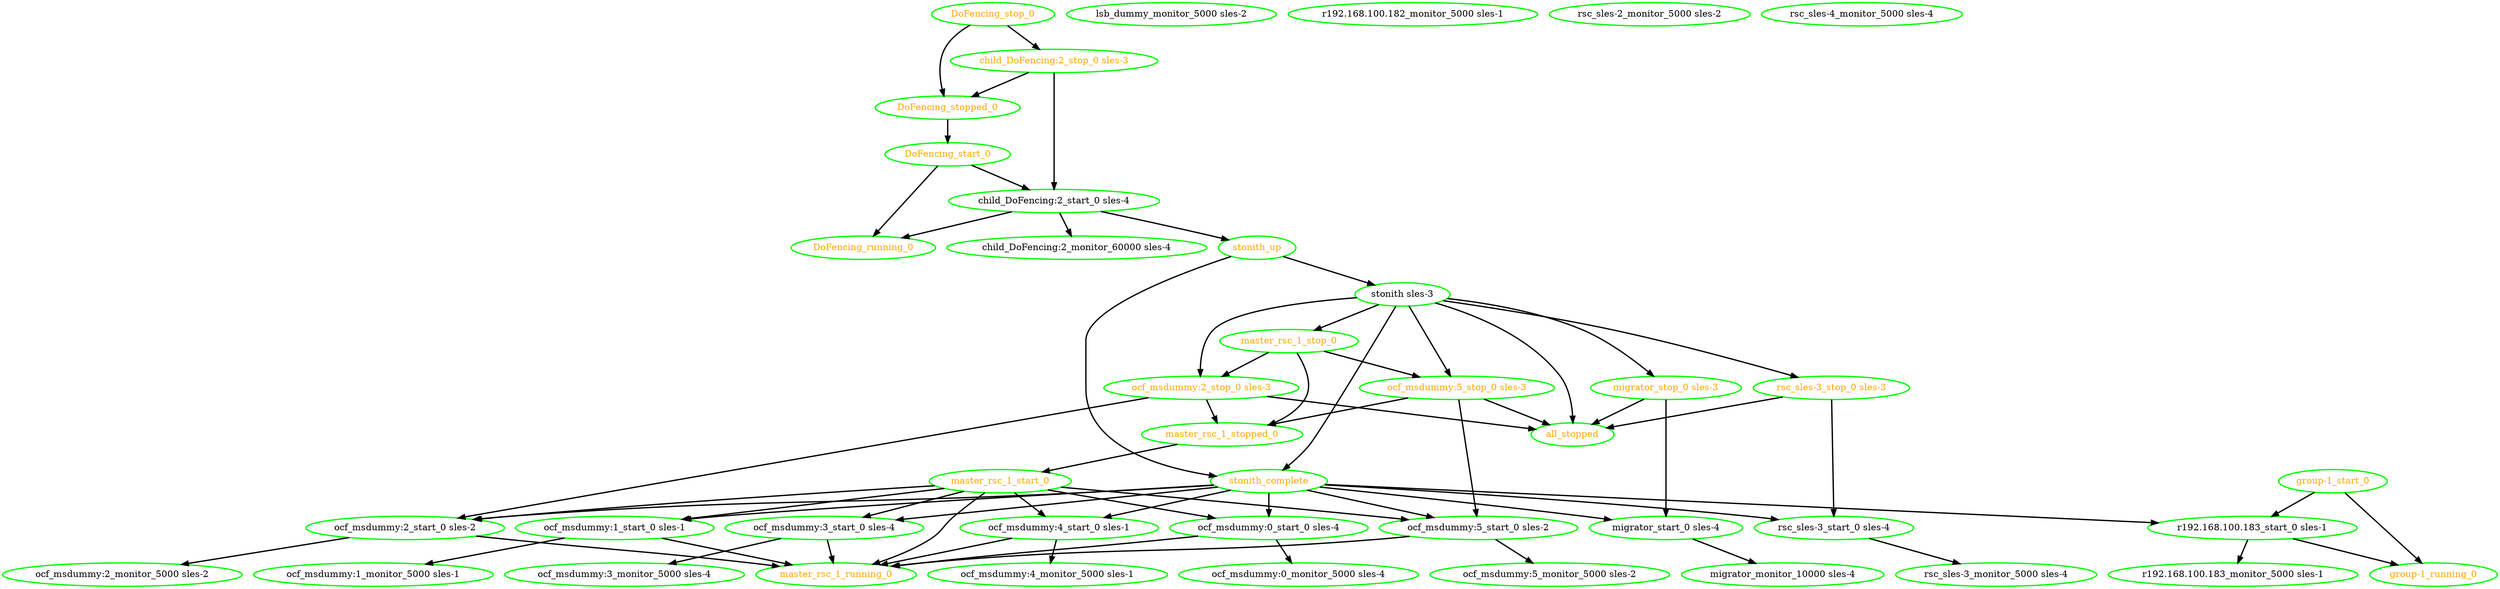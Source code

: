 digraph "g" {
"DoFencing_running_0" [ style=bold color="green" fontcolor="orange" ]
"DoFencing_start_0" -> "DoFencing_running_0" [ style = bold]
"DoFencing_start_0" -> "child_DoFencing:2_start_0 sles-4" [ style = bold]
"DoFencing_start_0" [ style=bold color="green" fontcolor="orange" ]
"DoFencing_stop_0" -> "DoFencing_stopped_0" [ style = bold]
"DoFencing_stop_0" -> "child_DoFencing:2_stop_0 sles-3" [ style = bold]
"DoFencing_stop_0" [ style=bold color="green" fontcolor="orange" ]
"DoFencing_stopped_0" -> "DoFencing_start_0" [ style = bold]
"DoFencing_stopped_0" [ style=bold color="green" fontcolor="orange" ]
"all_stopped" [ style=bold color="green" fontcolor="orange" ]
"child_DoFencing:2_monitor_60000 sles-4" [ style=bold color="green" fontcolor="black" ]
"child_DoFencing:2_start_0 sles-4" -> "DoFencing_running_0" [ style = bold]
"child_DoFencing:2_start_0 sles-4" -> "child_DoFencing:2_monitor_60000 sles-4" [ style = bold]
"child_DoFencing:2_start_0 sles-4" -> "stonith_up" [ style = bold]
"child_DoFencing:2_start_0 sles-4" [ style=bold color="green" fontcolor="black" ]
"child_DoFencing:2_stop_0 sles-3" -> "DoFencing_stopped_0" [ style = bold]
"child_DoFencing:2_stop_0 sles-3" -> "child_DoFencing:2_start_0 sles-4" [ style = bold]
"child_DoFencing:2_stop_0 sles-3" [ style=bold color="green" fontcolor="orange" ]
"group-1_running_0" [ style=bold color="green" fontcolor="orange" ]
"group-1_start_0" -> "group-1_running_0" [ style = bold]
"group-1_start_0" -> "r192.168.100.183_start_0 sles-1" [ style = bold]
"group-1_start_0" [ style=bold color="green" fontcolor="orange" ]
"lsb_dummy_monitor_5000 sles-2" [ style=bold color="green" fontcolor="black" ]
"master_rsc_1_running_0" [ style=bold color="green" fontcolor="orange" ]
"master_rsc_1_start_0" -> "master_rsc_1_running_0" [ style = bold]
"master_rsc_1_start_0" -> "ocf_msdummy:0_start_0 sles-4" [ style = bold]
"master_rsc_1_start_0" -> "ocf_msdummy:1_start_0 sles-1" [ style = bold]
"master_rsc_1_start_0" -> "ocf_msdummy:2_start_0 sles-2" [ style = bold]
"master_rsc_1_start_0" -> "ocf_msdummy:3_start_0 sles-4" [ style = bold]
"master_rsc_1_start_0" -> "ocf_msdummy:4_start_0 sles-1" [ style = bold]
"master_rsc_1_start_0" -> "ocf_msdummy:5_start_0 sles-2" [ style = bold]
"master_rsc_1_start_0" [ style=bold color="green" fontcolor="orange" ]
"master_rsc_1_stop_0" -> "master_rsc_1_stopped_0" [ style = bold]
"master_rsc_1_stop_0" -> "ocf_msdummy:2_stop_0 sles-3" [ style = bold]
"master_rsc_1_stop_0" -> "ocf_msdummy:5_stop_0 sles-3" [ style = bold]
"master_rsc_1_stop_0" [ style=bold color="green" fontcolor="orange" ]
"master_rsc_1_stopped_0" -> "master_rsc_1_start_0" [ style = bold]
"master_rsc_1_stopped_0" [ style=bold color="green" fontcolor="orange" ]
"migrator_monitor_10000 sles-4" [ style=bold color="green" fontcolor="black" ]
"migrator_start_0 sles-4" -> "migrator_monitor_10000 sles-4" [ style = bold]
"migrator_start_0 sles-4" [ style=bold color="green" fontcolor="black" ]
"migrator_stop_0 sles-3" -> "all_stopped" [ style = bold]
"migrator_stop_0 sles-3" -> "migrator_start_0 sles-4" [ style = bold]
"migrator_stop_0 sles-3" [ style=bold color="green" fontcolor="orange" ]
"ocf_msdummy:0_monitor_5000 sles-4" [ style=bold color="green" fontcolor="black" ]
"ocf_msdummy:0_start_0 sles-4" -> "master_rsc_1_running_0" [ style = bold]
"ocf_msdummy:0_start_0 sles-4" -> "ocf_msdummy:0_monitor_5000 sles-4" [ style = bold]
"ocf_msdummy:0_start_0 sles-4" [ style=bold color="green" fontcolor="black" ]
"ocf_msdummy:1_monitor_5000 sles-1" [ style=bold color="green" fontcolor="black" ]
"ocf_msdummy:1_start_0 sles-1" -> "master_rsc_1_running_0" [ style = bold]
"ocf_msdummy:1_start_0 sles-1" -> "ocf_msdummy:1_monitor_5000 sles-1" [ style = bold]
"ocf_msdummy:1_start_0 sles-1" [ style=bold color="green" fontcolor="black" ]
"ocf_msdummy:2_monitor_5000 sles-2" [ style=bold color="green" fontcolor="black" ]
"ocf_msdummy:2_start_0 sles-2" -> "master_rsc_1_running_0" [ style = bold]
"ocf_msdummy:2_start_0 sles-2" -> "ocf_msdummy:2_monitor_5000 sles-2" [ style = bold]
"ocf_msdummy:2_start_0 sles-2" [ style=bold color="green" fontcolor="black" ]
"ocf_msdummy:2_stop_0 sles-3" -> "all_stopped" [ style = bold]
"ocf_msdummy:2_stop_0 sles-3" -> "master_rsc_1_stopped_0" [ style = bold]
"ocf_msdummy:2_stop_0 sles-3" -> "ocf_msdummy:2_start_0 sles-2" [ style = bold]
"ocf_msdummy:2_stop_0 sles-3" [ style=bold color="green" fontcolor="orange" ]
"ocf_msdummy:3_monitor_5000 sles-4" [ style=bold color="green" fontcolor="black" ]
"ocf_msdummy:3_start_0 sles-4" -> "master_rsc_1_running_0" [ style = bold]
"ocf_msdummy:3_start_0 sles-4" -> "ocf_msdummy:3_monitor_5000 sles-4" [ style = bold]
"ocf_msdummy:3_start_0 sles-4" [ style=bold color="green" fontcolor="black" ]
"ocf_msdummy:4_monitor_5000 sles-1" [ style=bold color="green" fontcolor="black" ]
"ocf_msdummy:4_start_0 sles-1" -> "master_rsc_1_running_0" [ style = bold]
"ocf_msdummy:4_start_0 sles-1" -> "ocf_msdummy:4_monitor_5000 sles-1" [ style = bold]
"ocf_msdummy:4_start_0 sles-1" [ style=bold color="green" fontcolor="black" ]
"ocf_msdummy:5_monitor_5000 sles-2" [ style=bold color="green" fontcolor="black" ]
"ocf_msdummy:5_start_0 sles-2" -> "master_rsc_1_running_0" [ style = bold]
"ocf_msdummy:5_start_0 sles-2" -> "ocf_msdummy:5_monitor_5000 sles-2" [ style = bold]
"ocf_msdummy:5_start_0 sles-2" [ style=bold color="green" fontcolor="black" ]
"ocf_msdummy:5_stop_0 sles-3" -> "all_stopped" [ style = bold]
"ocf_msdummy:5_stop_0 sles-3" -> "master_rsc_1_stopped_0" [ style = bold]
"ocf_msdummy:5_stop_0 sles-3" -> "ocf_msdummy:5_start_0 sles-2" [ style = bold]
"ocf_msdummy:5_stop_0 sles-3" [ style=bold color="green" fontcolor="orange" ]
"r192.168.100.182_monitor_5000 sles-1" [ style=bold color="green" fontcolor="black" ]
"r192.168.100.183_monitor_5000 sles-1" [ style=bold color="green" fontcolor="black" ]
"r192.168.100.183_start_0 sles-1" -> "group-1_running_0" [ style = bold]
"r192.168.100.183_start_0 sles-1" -> "r192.168.100.183_monitor_5000 sles-1" [ style = bold]
"r192.168.100.183_start_0 sles-1" [ style=bold color="green" fontcolor="black" ]
"rsc_sles-2_monitor_5000 sles-2" [ style=bold color="green" fontcolor="black" ]
"rsc_sles-3_monitor_5000 sles-4" [ style=bold color="green" fontcolor="black" ]
"rsc_sles-3_start_0 sles-4" -> "rsc_sles-3_monitor_5000 sles-4" [ style = bold]
"rsc_sles-3_start_0 sles-4" [ style=bold color="green" fontcolor="black" ]
"rsc_sles-3_stop_0 sles-3" -> "all_stopped" [ style = bold]
"rsc_sles-3_stop_0 sles-3" -> "rsc_sles-3_start_0 sles-4" [ style = bold]
"rsc_sles-3_stop_0 sles-3" [ style=bold color="green" fontcolor="orange" ]
"rsc_sles-4_monitor_5000 sles-4" [ style=bold color="green" fontcolor="black" ]
"stonith sles-3" -> "all_stopped" [ style = bold]
"stonith sles-3" -> "master_rsc_1_stop_0" [ style = bold]
"stonith sles-3" -> "migrator_stop_0 sles-3" [ style = bold]
"stonith sles-3" -> "ocf_msdummy:2_stop_0 sles-3" [ style = bold]
"stonith sles-3" -> "ocf_msdummy:5_stop_0 sles-3" [ style = bold]
"stonith sles-3" -> "rsc_sles-3_stop_0 sles-3" [ style = bold]
"stonith sles-3" -> "stonith_complete" [ style = bold]
"stonith sles-3" [ style=bold color="green" fontcolor="black" ]
"stonith_complete" -> "migrator_start_0 sles-4" [ style = bold]
"stonith_complete" -> "ocf_msdummy:0_start_0 sles-4" [ style = bold]
"stonith_complete" -> "ocf_msdummy:1_start_0 sles-1" [ style = bold]
"stonith_complete" -> "ocf_msdummy:2_start_0 sles-2" [ style = bold]
"stonith_complete" -> "ocf_msdummy:3_start_0 sles-4" [ style = bold]
"stonith_complete" -> "ocf_msdummy:4_start_0 sles-1" [ style = bold]
"stonith_complete" -> "ocf_msdummy:5_start_0 sles-2" [ style = bold]
"stonith_complete" -> "r192.168.100.183_start_0 sles-1" [ style = bold]
"stonith_complete" -> "rsc_sles-3_start_0 sles-4" [ style = bold]
"stonith_complete" [ style=bold color="green" fontcolor="orange" ]
"stonith_up" -> "stonith sles-3" [ style = bold]
"stonith_up" -> "stonith_complete" [ style = bold]
"stonith_up" [ style=bold color="green" fontcolor="orange" ]
}
